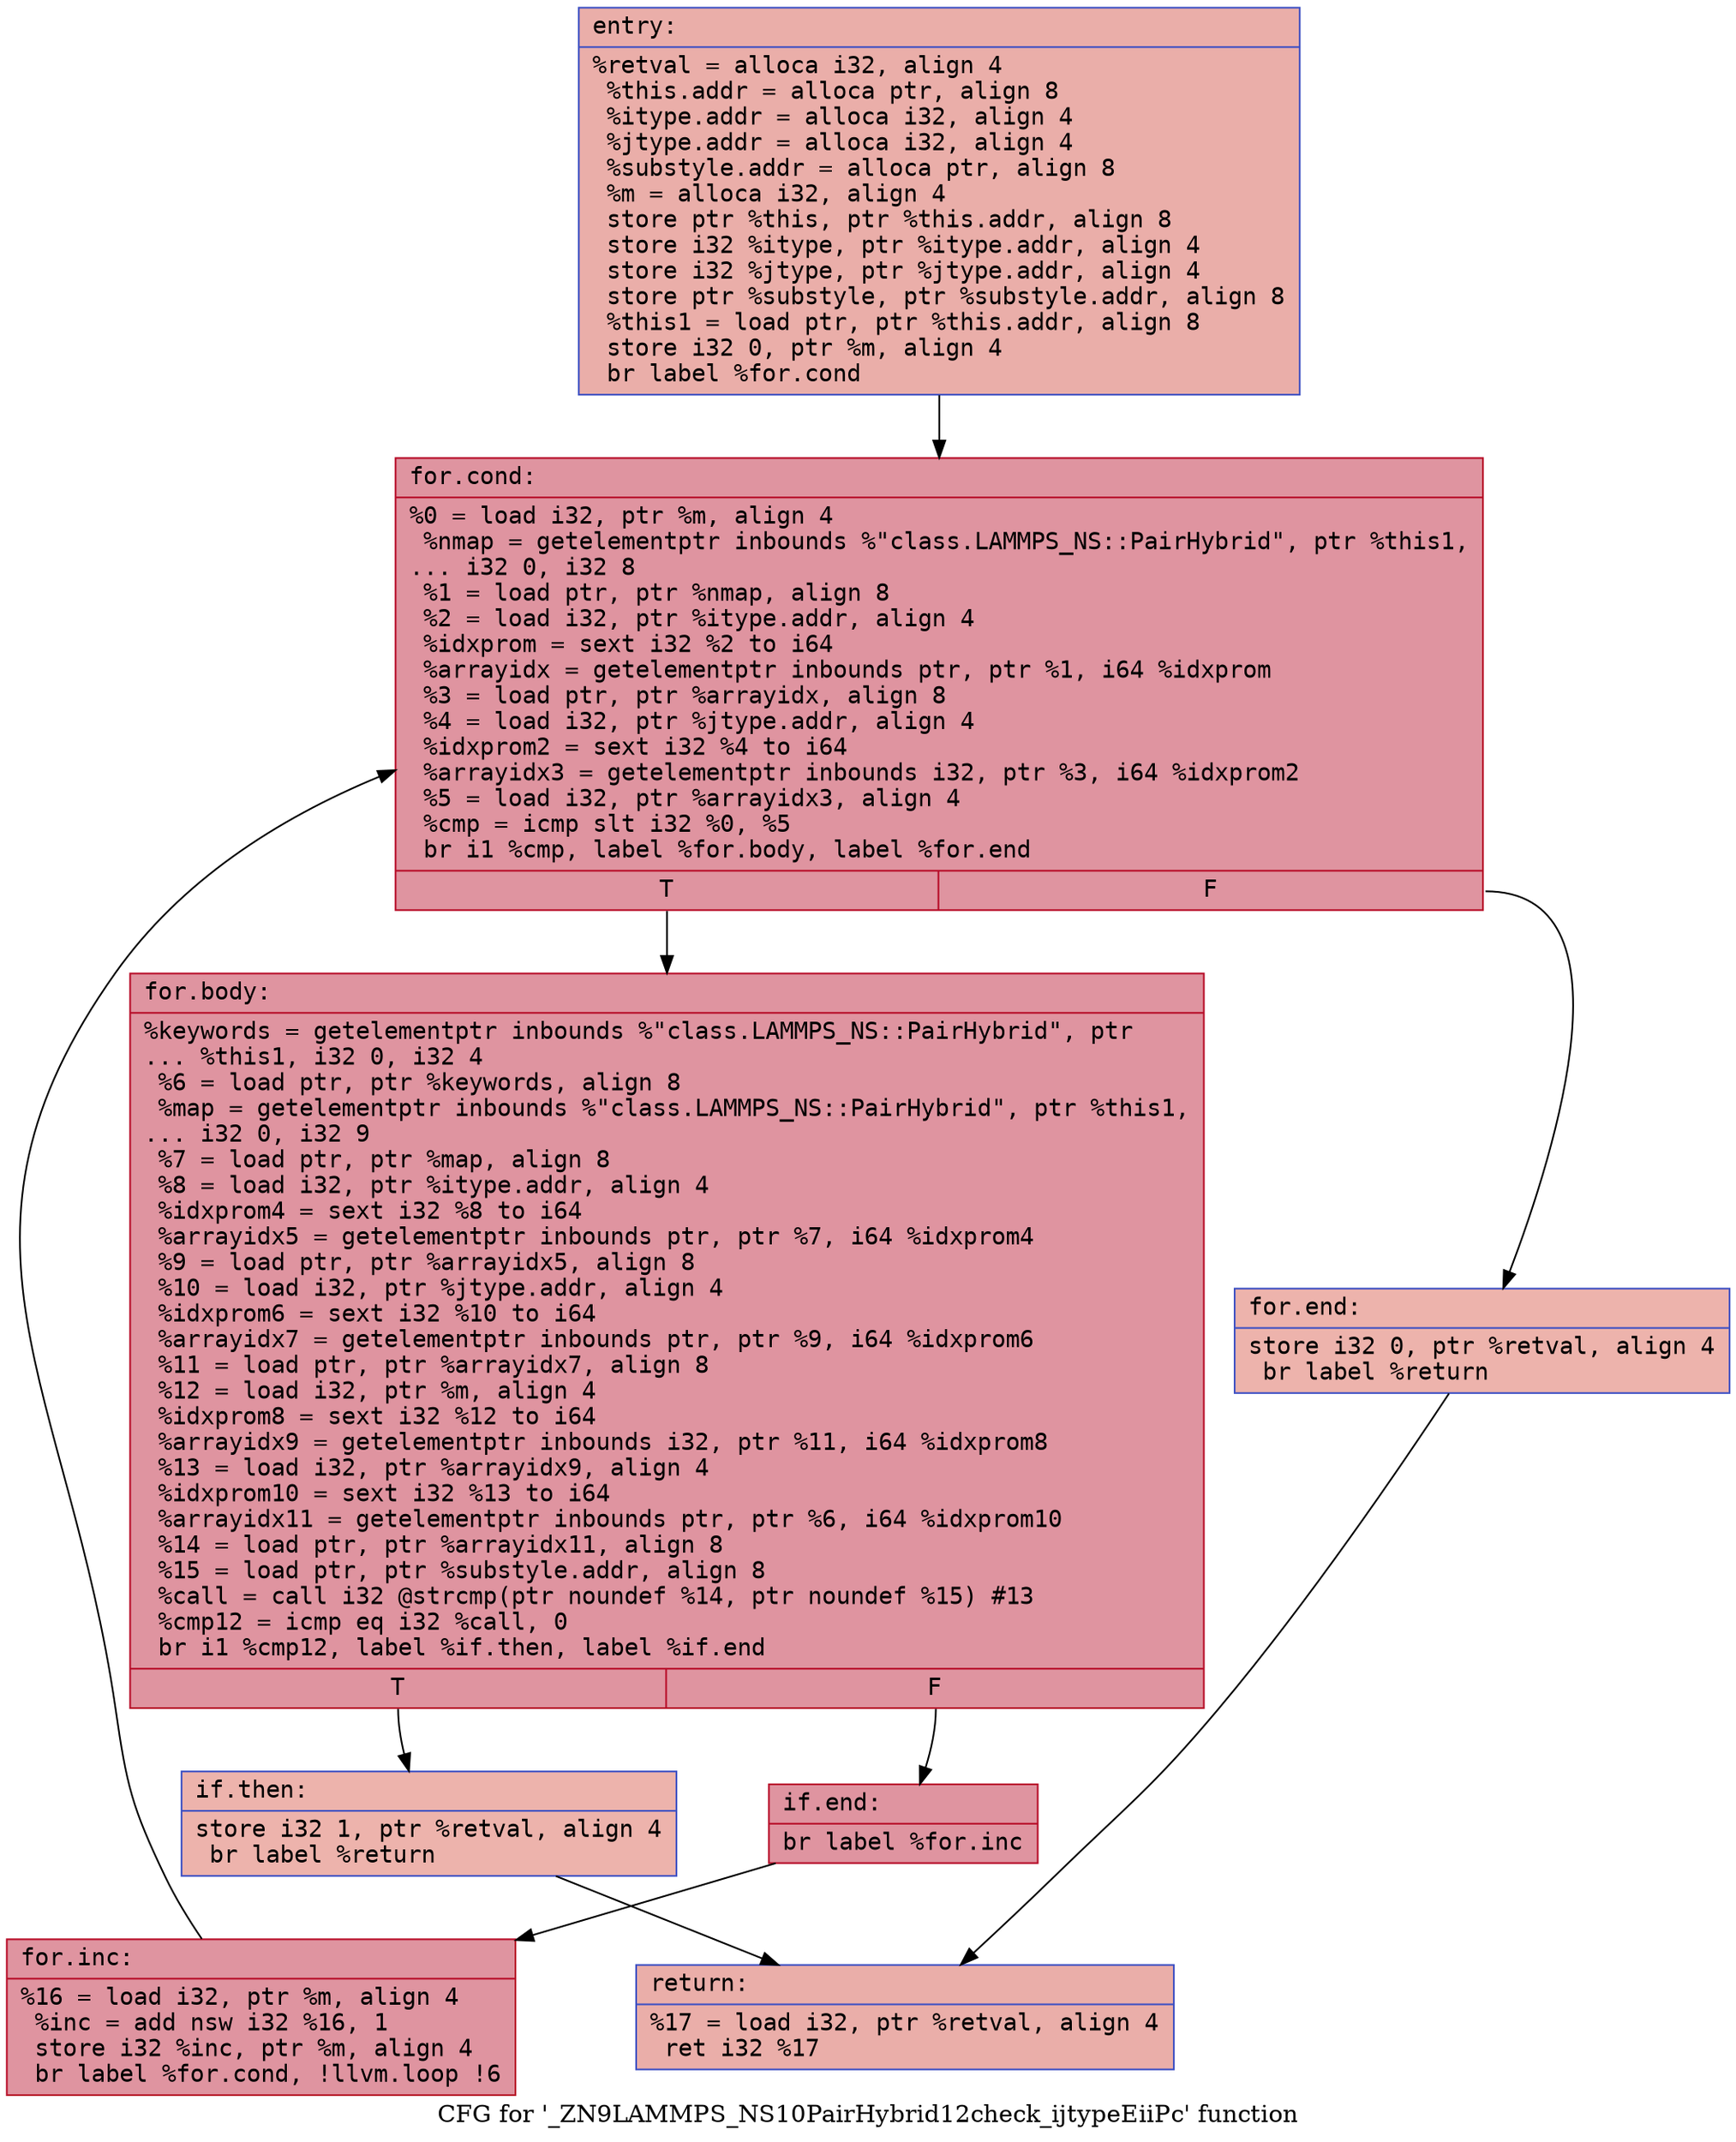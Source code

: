 digraph "CFG for '_ZN9LAMMPS_NS10PairHybrid12check_ijtypeEiiPc' function" {
	label="CFG for '_ZN9LAMMPS_NS10PairHybrid12check_ijtypeEiiPc' function";

	Node0x55975a77eef0 [shape=record,color="#3d50c3ff", style=filled, fillcolor="#d0473d70" fontname="Courier",label="{entry:\l|  %retval = alloca i32, align 4\l  %this.addr = alloca ptr, align 8\l  %itype.addr = alloca i32, align 4\l  %jtype.addr = alloca i32, align 4\l  %substyle.addr = alloca ptr, align 8\l  %m = alloca i32, align 4\l  store ptr %this, ptr %this.addr, align 8\l  store i32 %itype, ptr %itype.addr, align 4\l  store i32 %jtype, ptr %jtype.addr, align 4\l  store ptr %substyle, ptr %substyle.addr, align 8\l  %this1 = load ptr, ptr %this.addr, align 8\l  store i32 0, ptr %m, align 4\l  br label %for.cond\l}"];
	Node0x55975a77eef0 -> Node0x55975a77f6d0[tooltip="entry -> for.cond\nProbability 100.00%" ];
	Node0x55975a77f6d0 [shape=record,color="#b70d28ff", style=filled, fillcolor="#b70d2870" fontname="Courier",label="{for.cond:\l|  %0 = load i32, ptr %m, align 4\l  %nmap = getelementptr inbounds %\"class.LAMMPS_NS::PairHybrid\", ptr %this1,\l... i32 0, i32 8\l  %1 = load ptr, ptr %nmap, align 8\l  %2 = load i32, ptr %itype.addr, align 4\l  %idxprom = sext i32 %2 to i64\l  %arrayidx = getelementptr inbounds ptr, ptr %1, i64 %idxprom\l  %3 = load ptr, ptr %arrayidx, align 8\l  %4 = load i32, ptr %jtype.addr, align 4\l  %idxprom2 = sext i32 %4 to i64\l  %arrayidx3 = getelementptr inbounds i32, ptr %3, i64 %idxprom2\l  %5 = load i32, ptr %arrayidx3, align 4\l  %cmp = icmp slt i32 %0, %5\l  br i1 %cmp, label %for.body, label %for.end\l|{<s0>T|<s1>F}}"];
	Node0x55975a77f6d0:s0 -> Node0x55975a7800c0[tooltip="for.cond -> for.body\nProbability 96.88%" ];
	Node0x55975a77f6d0:s1 -> Node0x55975a780140[tooltip="for.cond -> for.end\nProbability 3.12%" ];
	Node0x55975a7800c0 [shape=record,color="#b70d28ff", style=filled, fillcolor="#b70d2870" fontname="Courier",label="{for.body:\l|  %keywords = getelementptr inbounds %\"class.LAMMPS_NS::PairHybrid\", ptr\l... %this1, i32 0, i32 4\l  %6 = load ptr, ptr %keywords, align 8\l  %map = getelementptr inbounds %\"class.LAMMPS_NS::PairHybrid\", ptr %this1,\l... i32 0, i32 9\l  %7 = load ptr, ptr %map, align 8\l  %8 = load i32, ptr %itype.addr, align 4\l  %idxprom4 = sext i32 %8 to i64\l  %arrayidx5 = getelementptr inbounds ptr, ptr %7, i64 %idxprom4\l  %9 = load ptr, ptr %arrayidx5, align 8\l  %10 = load i32, ptr %jtype.addr, align 4\l  %idxprom6 = sext i32 %10 to i64\l  %arrayidx7 = getelementptr inbounds ptr, ptr %9, i64 %idxprom6\l  %11 = load ptr, ptr %arrayidx7, align 8\l  %12 = load i32, ptr %m, align 4\l  %idxprom8 = sext i32 %12 to i64\l  %arrayidx9 = getelementptr inbounds i32, ptr %11, i64 %idxprom8\l  %13 = load i32, ptr %arrayidx9, align 4\l  %idxprom10 = sext i32 %13 to i64\l  %arrayidx11 = getelementptr inbounds ptr, ptr %6, i64 %idxprom10\l  %14 = load ptr, ptr %arrayidx11, align 8\l  %15 = load ptr, ptr %substyle.addr, align 8\l  %call = call i32 @strcmp(ptr noundef %14, ptr noundef %15) #13\l  %cmp12 = icmp eq i32 %call, 0\l  br i1 %cmp12, label %if.then, label %if.end\l|{<s0>T|<s1>F}}"];
	Node0x55975a7800c0:s0 -> Node0x55975a781270[tooltip="for.body -> if.then\nProbability 3.12%" ];
	Node0x55975a7800c0:s1 -> Node0x55975a7812e0[tooltip="for.body -> if.end\nProbability 96.88%" ];
	Node0x55975a781270 [shape=record,color="#3d50c3ff", style=filled, fillcolor="#d6524470" fontname="Courier",label="{if.then:\l|  store i32 1, ptr %retval, align 4\l  br label %return\l}"];
	Node0x55975a781270 -> Node0x55975a7814a0[tooltip="if.then -> return\nProbability 100.00%" ];
	Node0x55975a7812e0 [shape=record,color="#b70d28ff", style=filled, fillcolor="#b70d2870" fontname="Courier",label="{if.end:\l|  br label %for.inc\l}"];
	Node0x55975a7812e0 -> Node0x55975a781580[tooltip="if.end -> for.inc\nProbability 100.00%" ];
	Node0x55975a781580 [shape=record,color="#b70d28ff", style=filled, fillcolor="#b70d2870" fontname="Courier",label="{for.inc:\l|  %16 = load i32, ptr %m, align 4\l  %inc = add nsw i32 %16, 1\l  store i32 %inc, ptr %m, align 4\l  br label %for.cond, !llvm.loop !6\l}"];
	Node0x55975a781580 -> Node0x55975a77f6d0[tooltip="for.inc -> for.cond\nProbability 100.00%" ];
	Node0x55975a780140 [shape=record,color="#3d50c3ff", style=filled, fillcolor="#d6524470" fontname="Courier",label="{for.end:\l|  store i32 0, ptr %retval, align 4\l  br label %return\l}"];
	Node0x55975a780140 -> Node0x55975a7814a0[tooltip="for.end -> return\nProbability 100.00%" ];
	Node0x55975a7814a0 [shape=record,color="#3d50c3ff", style=filled, fillcolor="#d0473d70" fontname="Courier",label="{return:\l|  %17 = load i32, ptr %retval, align 4\l  ret i32 %17\l}"];
}

